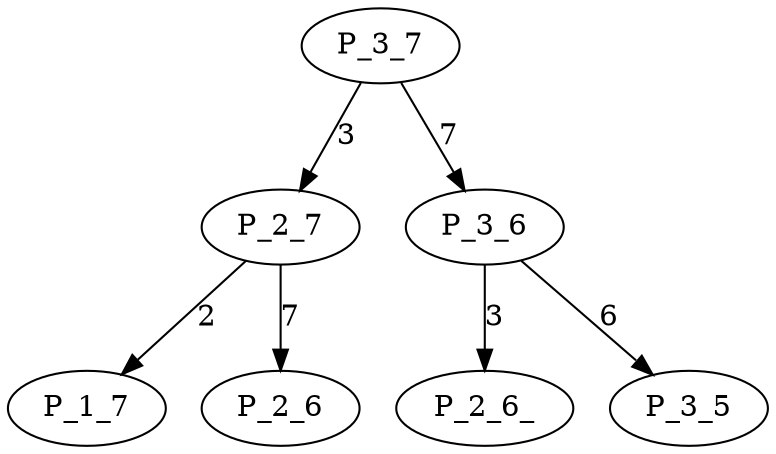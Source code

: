 digraph finite_state_machine {
    P_3_7 -> P_2_7 [ label = "3" ]
    P_3_7 -> P_3_6 [ label = "7" ]

    P_2_7 -> P_1_7 [ label = "2" ]
    P_2_7 -> P_2_6 [ label = "7" ]

    P_3_6 -> P_2_6_ [ label = "3" ]
    P_3_6 -> P_3_5 [ label = "6" ]
}
